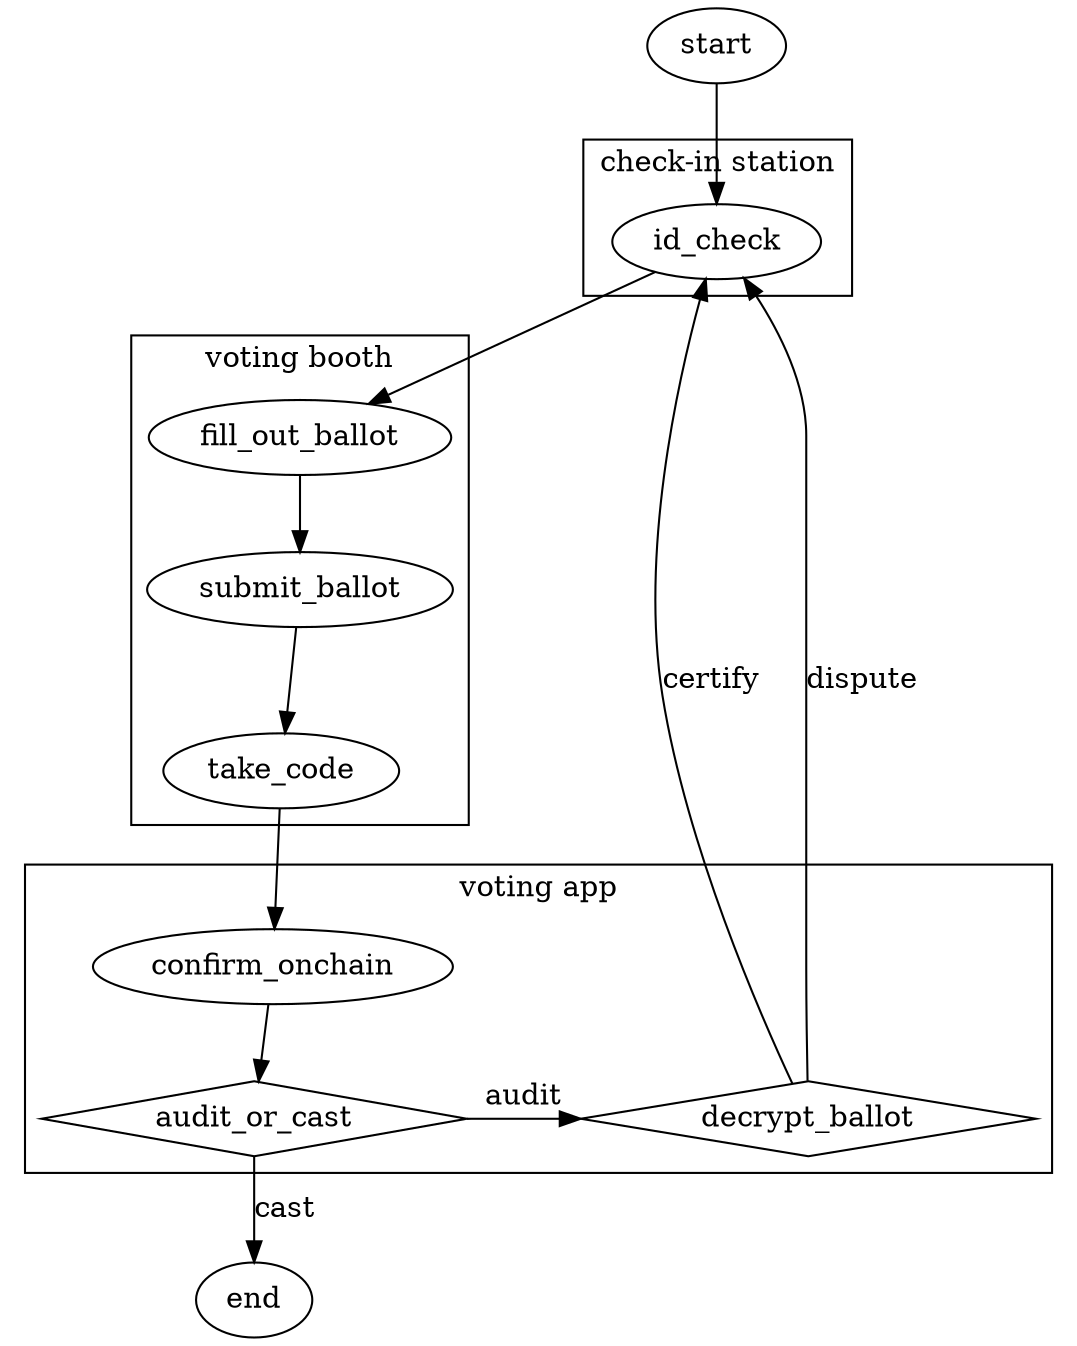 digraph proposed_workflow {
  start -> id_check
  subgraph cluster_checkin {
    label="check-in station"
    // id_check -> mint_vip_nft
    id_check
  }
  subgraph cluster_votingbooth {
    label="voting booth"
    fill_out_ballot -> submit_ballot -> take_code
  }
  subgraph cluster_phone {
    label="voting app"
    take_code -> confirm_onchain -> audit_or_cast
    decrypt_ballot [shape=diamond]
    audit_or_cast [shape=diamond]
    rank=same {audit_or_cast,decrypt_ballot}
    audit_or_cast -> decrypt_ballot [label="audit"]
  }
  // TODO separate post
  // subgraph cluster_checkout {
  //   label="check-out station"
  //   mint_personal_nfts
  // }
  // subgraph cluster_dispute {
  //   label="arbitration"
  //   dispute -> open_ballot_box -> id_check
  // }
  // TODO separate post
  // subgraph cluster_verify {
  //   label="verifier app"
  //   verify_tally -> mint_verifier_nft
  // }
  id_check -> fill_out_ballot
  // audit_or_cast -> mint_personal_nfts [label="cast"]
  audit_or_cast -> end [label="cast"]
  decrypt_ballot -> id_check [label="certify", weight=0]
  decrypt_ballot -> id_check [label="dispute", weight=1]
  // id_check -> mint_personal_nfts [style="dashed"] // leave without voting
  // mint_personal_nfts -> verify_tally
  // mint_personal_nfts -> end
  // mint_verifier_nft -> end
}
